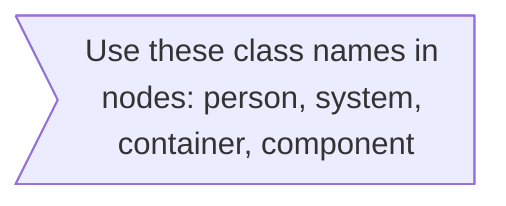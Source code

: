 %% Mermaid "legend" for C4 styling hints used in this repo
flowchart LR
classDef person stroke-width:2,stroke-dasharray:2 2
classDef system fill:#f5f5f5,stroke:#666,stroke-width:1.5
classDef container fill:#eef7ff,stroke:#246,stroke-width:1.5
classDef component fill:#fef7e0,stroke:#864,stroke-width:1.2
note>Use these class names in nodes: person, system, container, component]